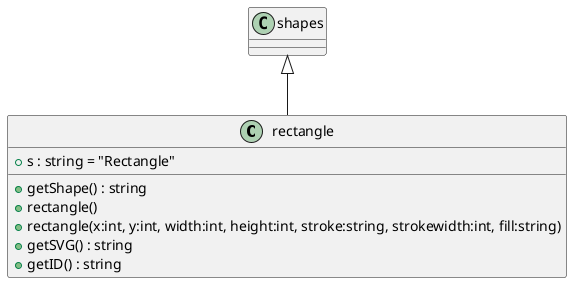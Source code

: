 @startuml
class rectangle {
    + s : string = "Rectangle"
    + getShape() : string
    + rectangle()
    + rectangle(x:int, y:int, width:int, height:int, stroke:string, strokewidth:int, fill:string)
    + getSVG() : string
    + getID() : string
}
shapes <|-- rectangle
@enduml
